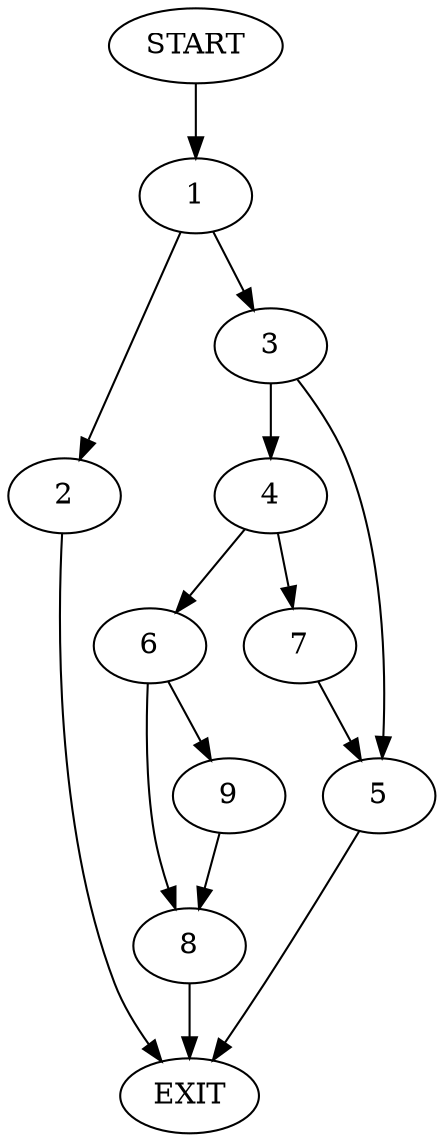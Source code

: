 digraph {
0 [label="START"]
10 [label="EXIT"]
0 -> 1
1 -> 2
1 -> 3
2 -> 10
3 -> 4
3 -> 5
4 -> 6
4 -> 7
5 -> 10
7 -> 5
6 -> 8
6 -> 9
9 -> 8
8 -> 10
}
